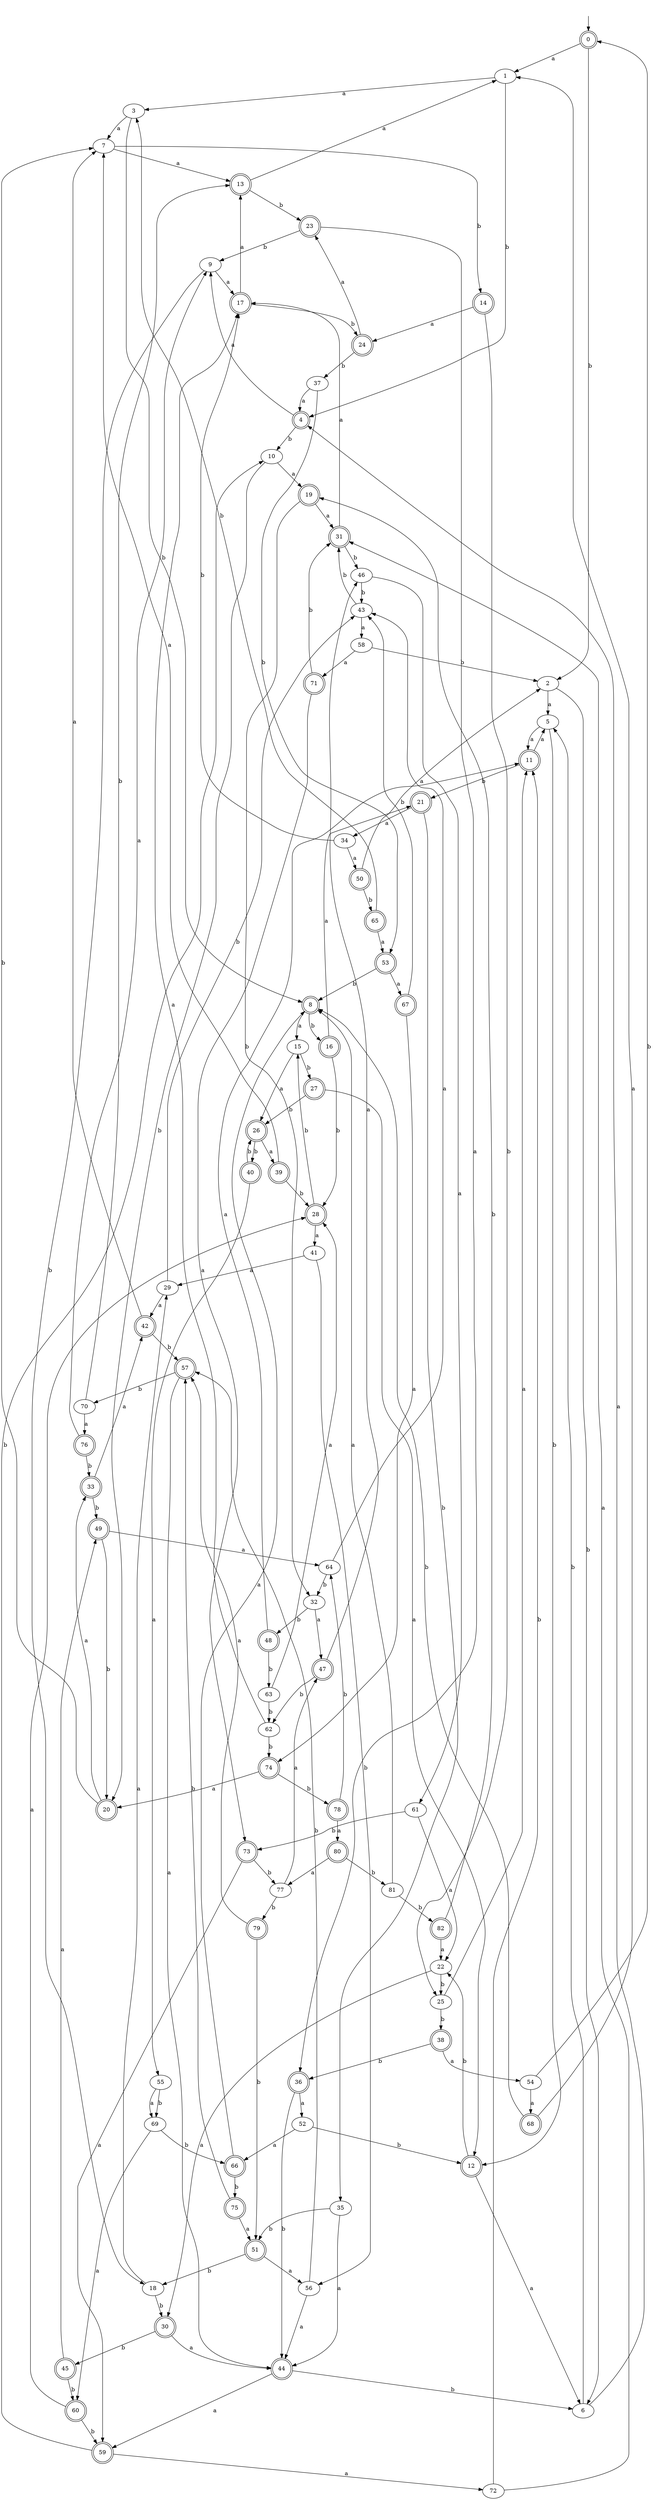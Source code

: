 digraph RandomDFA {
  __start0 [label="", shape=none];
  __start0 -> 0 [label=""];
  0 [shape=circle] [shape=doublecircle]
  0 -> 1 [label="a"]
  0 -> 2 [label="b"]
  1
  1 -> 3 [label="a"]
  1 -> 4 [label="b"]
  2
  2 -> 5 [label="a"]
  2 -> 6 [label="b"]
  3
  3 -> 7 [label="a"]
  3 -> 8 [label="b"]
  4 [shape=doublecircle]
  4 -> 9 [label="a"]
  4 -> 10 [label="b"]
  5
  5 -> 11 [label="a"]
  5 -> 12 [label="b"]
  6
  6 -> 4 [label="a"]
  6 -> 5 [label="b"]
  7
  7 -> 13 [label="a"]
  7 -> 14 [label="b"]
  8 [shape=doublecircle]
  8 -> 15 [label="a"]
  8 -> 16 [label="b"]
  9
  9 -> 17 [label="a"]
  9 -> 18 [label="b"]
  10
  10 -> 19 [label="a"]
  10 -> 20 [label="b"]
  11 [shape=doublecircle]
  11 -> 5 [label="a"]
  11 -> 21 [label="b"]
  12 [shape=doublecircle]
  12 -> 6 [label="a"]
  12 -> 22 [label="b"]
  13 [shape=doublecircle]
  13 -> 1 [label="a"]
  13 -> 23 [label="b"]
  14 [shape=doublecircle]
  14 -> 24 [label="a"]
  14 -> 25 [label="b"]
  15
  15 -> 26 [label="a"]
  15 -> 27 [label="b"]
  16 [shape=doublecircle]
  16 -> 21 [label="a"]
  16 -> 28 [label="b"]
  17 [shape=doublecircle]
  17 -> 13 [label="a"]
  17 -> 24 [label="b"]
  18
  18 -> 29 [label="a"]
  18 -> 30 [label="b"]
  19 [shape=doublecircle]
  19 -> 31 [label="a"]
  19 -> 32 [label="b"]
  20 [shape=doublecircle]
  20 -> 33 [label="a"]
  20 -> 7 [label="b"]
  21 [shape=doublecircle]
  21 -> 34 [label="a"]
  21 -> 35 [label="b"]
  22
  22 -> 30 [label="a"]
  22 -> 25 [label="b"]
  23 [shape=doublecircle]
  23 -> 36 [label="a"]
  23 -> 9 [label="b"]
  24 [shape=doublecircle]
  24 -> 23 [label="a"]
  24 -> 37 [label="b"]
  25
  25 -> 11 [label="a"]
  25 -> 38 [label="b"]
  26 [shape=doublecircle]
  26 -> 39 [label="a"]
  26 -> 40 [label="b"]
  27 [shape=doublecircle]
  27 -> 12 [label="a"]
  27 -> 26 [label="b"]
  28 [shape=doublecircle]
  28 -> 41 [label="a"]
  28 -> 15 [label="b"]
  29
  29 -> 42 [label="a"]
  29 -> 43 [label="b"]
  30 [shape=doublecircle]
  30 -> 44 [label="a"]
  30 -> 45 [label="b"]
  31 [shape=doublecircle]
  31 -> 17 [label="a"]
  31 -> 46 [label="b"]
  32
  32 -> 47 [label="a"]
  32 -> 48 [label="b"]
  33 [shape=doublecircle]
  33 -> 42 [label="a"]
  33 -> 49 [label="b"]
  34
  34 -> 50 [label="a"]
  34 -> 17 [label="b"]
  35
  35 -> 44 [label="a"]
  35 -> 51 [label="b"]
  36 [shape=doublecircle]
  36 -> 52 [label="a"]
  36 -> 44 [label="b"]
  37
  37 -> 4 [label="a"]
  37 -> 53 [label="b"]
  38 [shape=doublecircle]
  38 -> 54 [label="a"]
  38 -> 36 [label="b"]
  39 [shape=doublecircle]
  39 -> 7 [label="a"]
  39 -> 28 [label="b"]
  40 [shape=doublecircle]
  40 -> 55 [label="a"]
  40 -> 26 [label="b"]
  41
  41 -> 29 [label="a"]
  41 -> 56 [label="b"]
  42 [shape=doublecircle]
  42 -> 7 [label="a"]
  42 -> 57 [label="b"]
  43
  43 -> 58 [label="a"]
  43 -> 31 [label="b"]
  44 [shape=doublecircle]
  44 -> 59 [label="a"]
  44 -> 6 [label="b"]
  45 [shape=doublecircle]
  45 -> 49 [label="a"]
  45 -> 60 [label="b"]
  46
  46 -> 61 [label="a"]
  46 -> 43 [label="b"]
  47 [shape=doublecircle]
  47 -> 46 [label="a"]
  47 -> 62 [label="b"]
  48 [shape=doublecircle]
  48 -> 11 [label="a"]
  48 -> 63 [label="b"]
  49 [shape=doublecircle]
  49 -> 64 [label="a"]
  49 -> 20 [label="b"]
  50 [shape=doublecircle]
  50 -> 2 [label="a"]
  50 -> 65 [label="b"]
  51 [shape=doublecircle]
  51 -> 56 [label="a"]
  51 -> 18 [label="b"]
  52
  52 -> 66 [label="a"]
  52 -> 12 [label="b"]
  53 [shape=doublecircle]
  53 -> 67 [label="a"]
  53 -> 8 [label="b"]
  54
  54 -> 68 [label="a"]
  54 -> 0 [label="b"]
  55
  55 -> 69 [label="a"]
  55 -> 69 [label="b"]
  56
  56 -> 44 [label="a"]
  56 -> 57 [label="b"]
  57 [shape=doublecircle]
  57 -> 44 [label="a"]
  57 -> 70 [label="b"]
  58
  58 -> 71 [label="a"]
  58 -> 2 [label="b"]
  59 [shape=doublecircle]
  59 -> 72 [label="a"]
  59 -> 10 [label="b"]
  60 [shape=doublecircle]
  60 -> 28 [label="a"]
  60 -> 59 [label="b"]
  61
  61 -> 22 [label="a"]
  61 -> 73 [label="b"]
  62
  62 -> 17 [label="a"]
  62 -> 74 [label="b"]
  63
  63 -> 28 [label="a"]
  63 -> 62 [label="b"]
  64
  64 -> 43 [label="a"]
  64 -> 32 [label="b"]
  65 [shape=doublecircle]
  65 -> 53 [label="a"]
  65 -> 3 [label="b"]
  66 [shape=doublecircle]
  66 -> 8 [label="a"]
  66 -> 75 [label="b"]
  67 [shape=doublecircle]
  67 -> 74 [label="a"]
  67 -> 43 [label="b"]
  68 [shape=doublecircle]
  68 -> 1 [label="a"]
  68 -> 8 [label="b"]
  69
  69 -> 60 [label="a"]
  69 -> 66 [label="b"]
  70
  70 -> 76 [label="a"]
  70 -> 13 [label="b"]
  71 [shape=doublecircle]
  71 -> 73 [label="a"]
  71 -> 31 [label="b"]
  72
  72 -> 31 [label="a"]
  72 -> 11 [label="b"]
  73 [shape=doublecircle]
  73 -> 59 [label="a"]
  73 -> 77 [label="b"]
  74 [shape=doublecircle]
  74 -> 20 [label="a"]
  74 -> 78 [label="b"]
  75 [shape=doublecircle]
  75 -> 51 [label="a"]
  75 -> 57 [label="b"]
  76 [shape=doublecircle]
  76 -> 9 [label="a"]
  76 -> 33 [label="b"]
  77
  77 -> 47 [label="a"]
  77 -> 79 [label="b"]
  78 [shape=doublecircle]
  78 -> 80 [label="a"]
  78 -> 64 [label="b"]
  79 [shape=doublecircle]
  79 -> 57 [label="a"]
  79 -> 51 [label="b"]
  80 [shape=doublecircle]
  80 -> 77 [label="a"]
  80 -> 81 [label="b"]
  81
  81 -> 8 [label="a"]
  81 -> 82 [label="b"]
  82 [shape=doublecircle]
  82 -> 22 [label="a"]
  82 -> 19 [label="b"]
}
